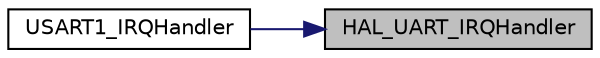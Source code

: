 digraph "HAL_UART_IRQHandler"
{
 // LATEX_PDF_SIZE
  edge [fontname="Helvetica",fontsize="10",labelfontname="Helvetica",labelfontsize="10"];
  node [fontname="Helvetica",fontsize="10",shape=record];
  rankdir="RL";
  Node1 [label="HAL_UART_IRQHandler",height=0.2,width=0.4,color="black", fillcolor="grey75", style="filled", fontcolor="black",tooltip=" "];
  Node1 -> Node2 [dir="back",color="midnightblue",fontsize="10",style="solid",fontname="Helvetica"];
  Node2 [label="USART1_IRQHandler",height=0.2,width=0.4,color="black", fillcolor="white", style="filled",URL="$stm32g4xx__it_8c.html#a7139cd4baabbbcbab0c1fe6d7d4ae1cc",tooltip="This function handles USART1 global interrupt / USART1 wake-up interrupt through EXTI line 25."];
}
